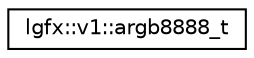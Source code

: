 digraph "Graphical Class Hierarchy"
{
 // LATEX_PDF_SIZE
  edge [fontname="Helvetica",fontsize="10",labelfontname="Helvetica",labelfontsize="10"];
  node [fontname="Helvetica",fontsize="10",shape=record];
  rankdir="LR";
  Node0 [label="lgfx::v1::argb8888_t",height=0.2,width=0.4,color="black", fillcolor="white", style="filled",URL="$da/d93/structlgfx_1_1v1_1_1argb8888__t.html",tooltip=" "];
}
